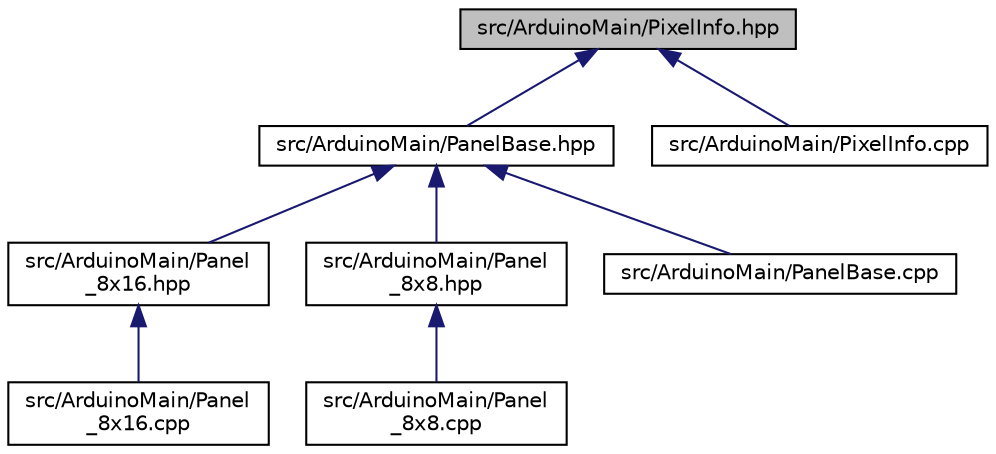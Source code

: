 digraph "src/ArduinoMain/PixelInfo.hpp"
{
  edge [fontname="Helvetica",fontsize="10",labelfontname="Helvetica",labelfontsize="10"];
  node [fontname="Helvetica",fontsize="10",shape=record];
  Node2 [label="src/ArduinoMain/PixelInfo.hpp",height=0.2,width=0.4,color="black", fillcolor="grey75", style="filled", fontcolor="black"];
  Node2 -> Node3 [dir="back",color="midnightblue",fontsize="10",style="solid",fontname="Helvetica"];
  Node3 [label="src/ArduinoMain/PanelBase.hpp",height=0.2,width=0.4,color="black", fillcolor="white", style="filled",URL="$PanelBase_8hpp.html",tooltip="LEDパネルの基底クラス "];
  Node3 -> Node4 [dir="back",color="midnightblue",fontsize="10",style="solid",fontname="Helvetica"];
  Node4 [label="src/ArduinoMain/Panel\l_8x16.hpp",height=0.2,width=0.4,color="black", fillcolor="white", style="filled",URL="$Panel__8x16_8hpp.html",tooltip="8x1サイズのLEDパネルクラス "];
  Node4 -> Node5 [dir="back",color="midnightblue",fontsize="10",style="solid",fontname="Helvetica"];
  Node5 [label="src/ArduinoMain/Panel\l_8x16.cpp",height=0.2,width=0.4,color="black", fillcolor="white", style="filled",URL="$Panel__8x16_8cpp.html",tooltip="8x16サイズのLEDパネルクラス "];
  Node3 -> Node6 [dir="back",color="midnightblue",fontsize="10",style="solid",fontname="Helvetica"];
  Node6 [label="src/ArduinoMain/Panel\l_8x8.hpp",height=0.2,width=0.4,color="black", fillcolor="white", style="filled",URL="$Panel__8x8_8hpp.html",tooltip="8x8サイズのLEDパネルクラス "];
  Node6 -> Node7 [dir="back",color="midnightblue",fontsize="10",style="solid",fontname="Helvetica"];
  Node7 [label="src/ArduinoMain/Panel\l_8x8.cpp",height=0.2,width=0.4,color="black", fillcolor="white", style="filled",URL="$Panel__8x8_8cpp.html",tooltip="8x8サイズのLEDパネルクラス "];
  Node3 -> Node8 [dir="back",color="midnightblue",fontsize="10",style="solid",fontname="Helvetica"];
  Node8 [label="src/ArduinoMain/PanelBase.cpp",height=0.2,width=0.4,color="black", fillcolor="white", style="filled",URL="$PanelBase_8cpp.html",tooltip="LEDパネルの基底クラスの実装 "];
  Node2 -> Node9 [dir="back",color="midnightblue",fontsize="10",style="solid",fontname="Helvetica"];
  Node9 [label="src/ArduinoMain/PixelInfo.cpp",height=0.2,width=0.4,color="black", fillcolor="white", style="filled",URL="$PixelInfo_8cpp.html",tooltip="各ピクセルの情報を格納する構造体の実装 "];
}
